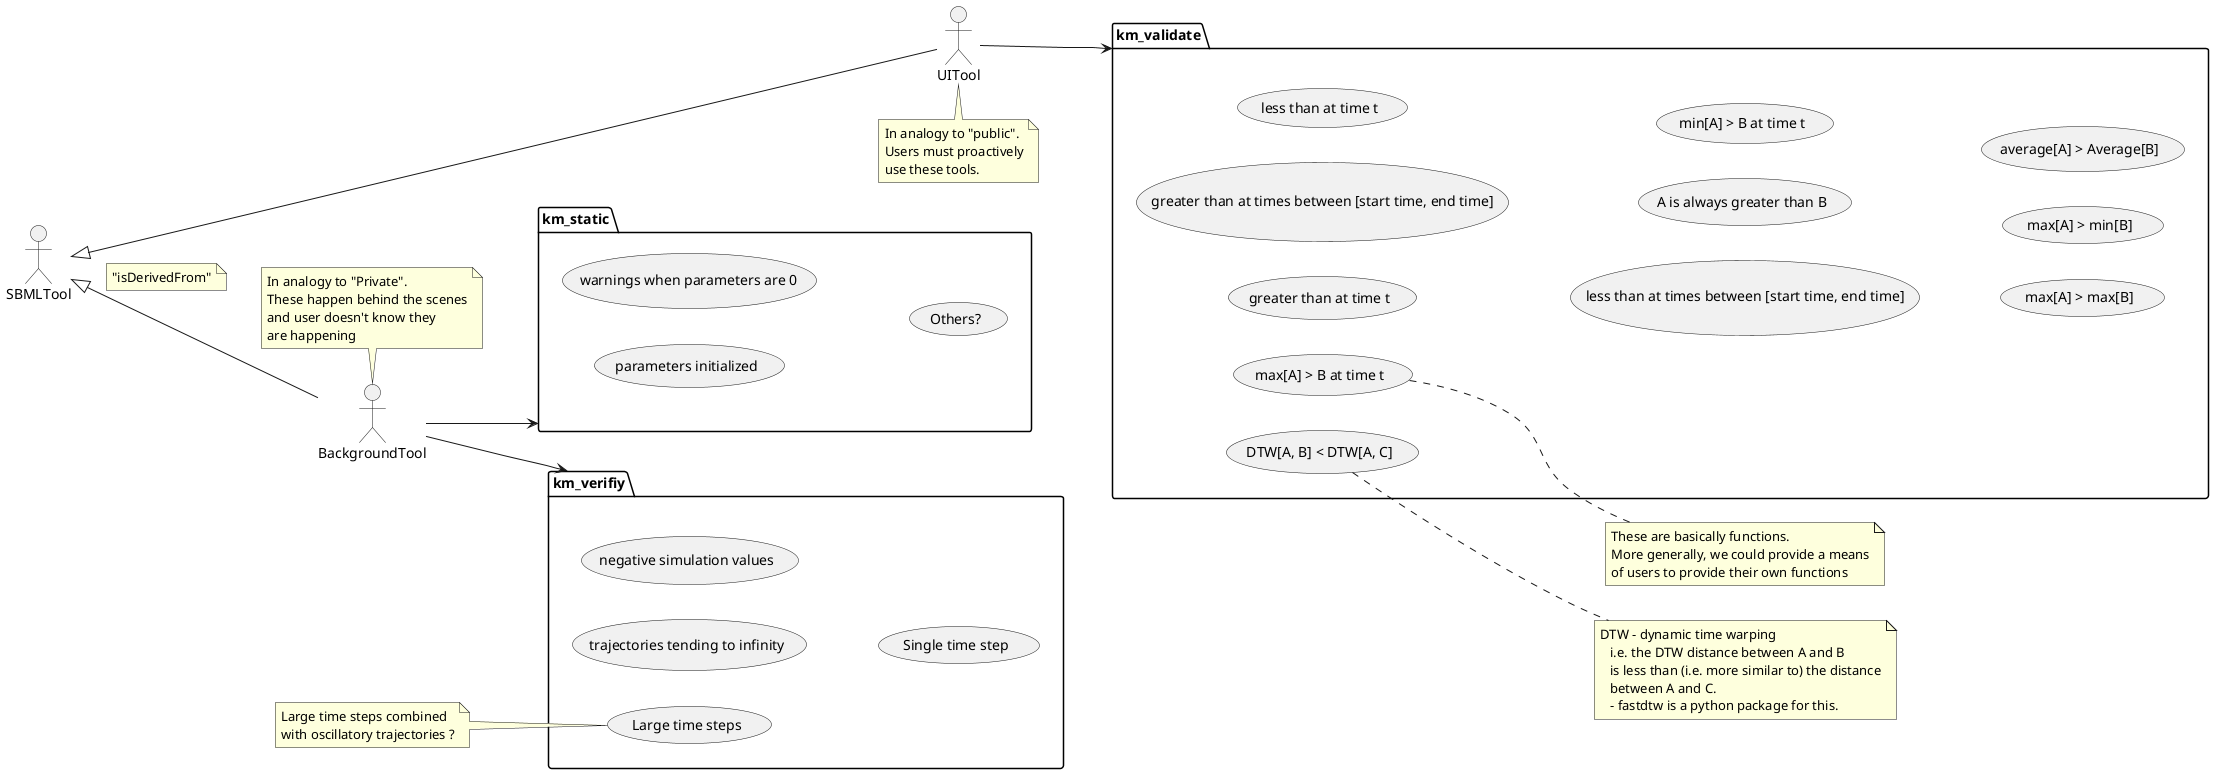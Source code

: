 @startuml
left to right direction

actor SBMLTool as sbml_tool
actor BackgroundTool as bgtool
actor UITool as uitool

sbml_tool <|-- bgtool
note on link
     "isDerivedFrom"
end note
sbml_tool <|-- uitool

bgtool --> km_static
bgtool --> km_verifiy
uitool --> km_validate

note top of bgtool
    In analogy to "Private".
    These happen behind the scenes
    and user doesn't know they
    are happening
end note

note bottom of uitool
    In analogy to "public".
    Users must proactively
    use these tools.
end note

package km_static {
     (parameters initialized) as init
     (warnings when parameters are 0)
     (Others?)
}

package km_verifiy {
    (trajectories tending to infinity)
    (negative simulation values)
    (Large time steps) as lts
    (Single time step)
}

note left of lts {
    Large time steps combined
    with oscillatory trajectories ?
}

package km_validate {
       (greater than at time t)
       (greater than at times between [start time, end time])
       (less than at time t)
       (less than at times between [start time, end time])
       (A is always greater than B)
       (max[A] > B at time t) as func
       (min[A] > B at time t)
       (max[A] > max[B])
       (max[A] > min[B])
       (average[A] > Average[B])
       (DTW[A, B] < DTW[A, C]) as dtw
}

note right of dtw {
       DTW - dynamic time warping
          i.e. the DTW distance between A and B
          is less than (i.e. more similar to) the distance
          between A and C.
          - fastdtw is a python package for this.
}

note right of func {
    These are basically functions.
    More generally, we could provide a means
    of users to provide their own functions
}

'SbmlTool --> km_static
'SbmlTool --> km_verifiy
' --> km_validate




@enduml